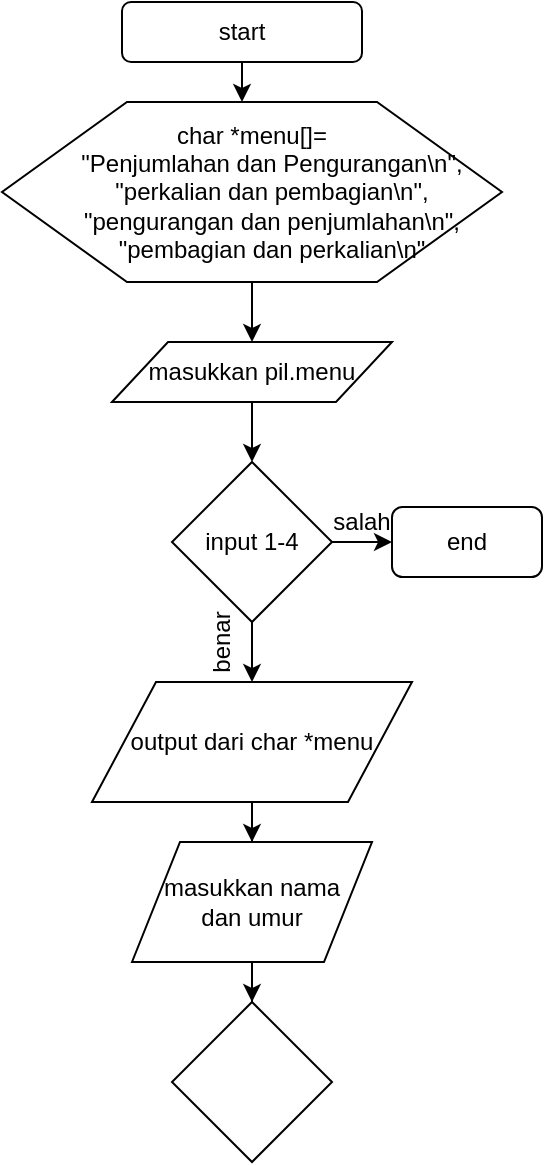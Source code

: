 <mxfile version="13.0.2" type="github">
  <diagram id="ebdJBXKXP5XJlpO1t2-k" name="Halaman-1">
    <mxGraphModel dx="868" dy="450" grid="1" gridSize="10" guides="1" tooltips="1" connect="1" arrows="1" fold="1" page="1" pageScale="1" pageWidth="850" pageHeight="1100" math="0" shadow="0">
      <root>
        <mxCell id="0" />
        <mxCell id="1" parent="0" />
        <mxCell id="0wTifhs9pVpjUrF7IxjW-2" style="edgeStyle=orthogonalEdgeStyle;rounded=0;orthogonalLoop=1;jettySize=auto;html=1;" edge="1" parent="1" source="0wTifhs9pVpjUrF7IxjW-1">
          <mxGeometry relative="1" as="geometry">
            <mxPoint x="130" y="90" as="targetPoint" />
          </mxGeometry>
        </mxCell>
        <mxCell id="0wTifhs9pVpjUrF7IxjW-1" value="start" style="rounded=1;whiteSpace=wrap;html=1;" vertex="1" parent="1">
          <mxGeometry x="70" y="40" width="120" height="30" as="geometry" />
        </mxCell>
        <mxCell id="0wTifhs9pVpjUrF7IxjW-6" style="edgeStyle=orthogonalEdgeStyle;rounded=0;orthogonalLoop=1;jettySize=auto;html=1;" edge="1" parent="1">
          <mxGeometry relative="1" as="geometry">
            <mxPoint x="130" y="240" as="targetPoint" />
            <mxPoint x="130" y="210" as="sourcePoint" />
          </mxGeometry>
        </mxCell>
        <mxCell id="0wTifhs9pVpjUrF7IxjW-21" style="edgeStyle=orthogonalEdgeStyle;rounded=0;orthogonalLoop=1;jettySize=auto;html=1;" edge="1" parent="1" source="0wTifhs9pVpjUrF7IxjW-7" target="0wTifhs9pVpjUrF7IxjW-22">
          <mxGeometry relative="1" as="geometry">
            <mxPoint x="135" y="470" as="targetPoint" />
          </mxGeometry>
        </mxCell>
        <mxCell id="0wTifhs9pVpjUrF7IxjW-7" value="output dari char *menu" style="shape=parallelogram;perimeter=parallelogramPerimeter;whiteSpace=wrap;html=1;" vertex="1" parent="1">
          <mxGeometry x="55" y="380" width="160" height="60" as="geometry" />
        </mxCell>
        <mxCell id="0wTifhs9pVpjUrF7IxjW-9" style="edgeStyle=orthogonalEdgeStyle;rounded=0;orthogonalLoop=1;jettySize=auto;html=1;" edge="1" parent="1" source="0wTifhs9pVpjUrF7IxjW-8">
          <mxGeometry relative="1" as="geometry">
            <mxPoint x="135" y="210" as="targetPoint" />
          </mxGeometry>
        </mxCell>
        <mxCell id="0wTifhs9pVpjUrF7IxjW-8" value="&lt;div&gt;char *menu[]=&lt;/div&gt;&lt;div&gt;&amp;nbsp; &amp;nbsp; &amp;nbsp; &quot;Penjumlahan dan Pengurangan\n&quot;,&lt;/div&gt;&lt;div&gt;&amp;nbsp; &amp;nbsp; &amp;nbsp; &quot;perkalian dan pembagian\n&quot;,&lt;/div&gt;&lt;div&gt;&amp;nbsp; &amp;nbsp; &amp;nbsp; &quot;pengurangan dan penjumlahan\n&quot;,&lt;/div&gt;&lt;div&gt;&amp;nbsp; &amp;nbsp; &amp;nbsp; &quot;pembagian dan perkalian\n&quot;&lt;/div&gt;" style="shape=hexagon;perimeter=hexagonPerimeter2;whiteSpace=wrap;html=1;" vertex="1" parent="1">
          <mxGeometry x="10" y="90" width="250" height="90" as="geometry" />
        </mxCell>
        <mxCell id="0wTifhs9pVpjUrF7IxjW-12" style="edgeStyle=orthogonalEdgeStyle;rounded=0;orthogonalLoop=1;jettySize=auto;html=1;" edge="1" parent="1" source="0wTifhs9pVpjUrF7IxjW-10">
          <mxGeometry relative="1" as="geometry">
            <mxPoint x="135" y="270" as="targetPoint" />
          </mxGeometry>
        </mxCell>
        <mxCell id="0wTifhs9pVpjUrF7IxjW-10" value="masukkan pil.menu" style="shape=parallelogram;perimeter=parallelogramPerimeter;whiteSpace=wrap;html=1;" vertex="1" parent="1">
          <mxGeometry x="65" y="210" width="140" height="30" as="geometry" />
        </mxCell>
        <mxCell id="0wTifhs9pVpjUrF7IxjW-15" style="edgeStyle=orthogonalEdgeStyle;rounded=0;orthogonalLoop=1;jettySize=auto;html=1;entryX=0.5;entryY=0;entryDx=0;entryDy=0;" edge="1" parent="1" source="0wTifhs9pVpjUrF7IxjW-13" target="0wTifhs9pVpjUrF7IxjW-7">
          <mxGeometry relative="1" as="geometry" />
        </mxCell>
        <mxCell id="0wTifhs9pVpjUrF7IxjW-18" style="edgeStyle=orthogonalEdgeStyle;rounded=0;orthogonalLoop=1;jettySize=auto;html=1;" edge="1" parent="1" source="0wTifhs9pVpjUrF7IxjW-13" target="0wTifhs9pVpjUrF7IxjW-16">
          <mxGeometry relative="1" as="geometry" />
        </mxCell>
        <mxCell id="0wTifhs9pVpjUrF7IxjW-13" value="input 1-4" style="rhombus;whiteSpace=wrap;html=1;" vertex="1" parent="1">
          <mxGeometry x="95" y="270" width="80" height="80" as="geometry" />
        </mxCell>
        <mxCell id="0wTifhs9pVpjUrF7IxjW-16" value="end" style="rounded=1;whiteSpace=wrap;html=1;" vertex="1" parent="1">
          <mxGeometry x="205" y="292.5" width="75" height="35" as="geometry" />
        </mxCell>
        <mxCell id="0wTifhs9pVpjUrF7IxjW-19" value="salah" style="text;html=1;strokeColor=none;fillColor=none;align=center;verticalAlign=middle;whiteSpace=wrap;rounded=0;" vertex="1" parent="1">
          <mxGeometry x="170" y="290" width="40" height="20" as="geometry" />
        </mxCell>
        <mxCell id="0wTifhs9pVpjUrF7IxjW-20" value="benar" style="text;html=1;strokeColor=none;fillColor=none;align=center;verticalAlign=middle;whiteSpace=wrap;rounded=0;rotation=-90;" vertex="1" parent="1">
          <mxGeometry x="100" y="350" width="40" height="20" as="geometry" />
        </mxCell>
        <mxCell id="0wTifhs9pVpjUrF7IxjW-23" style="edgeStyle=orthogonalEdgeStyle;rounded=0;orthogonalLoop=1;jettySize=auto;html=1;" edge="1" parent="1" source="0wTifhs9pVpjUrF7IxjW-22" target="0wTifhs9pVpjUrF7IxjW-24">
          <mxGeometry relative="1" as="geometry">
            <mxPoint x="135" y="550" as="targetPoint" />
          </mxGeometry>
        </mxCell>
        <mxCell id="0wTifhs9pVpjUrF7IxjW-22" value="masukkan nama&lt;br&gt;dan umur" style="shape=parallelogram;perimeter=parallelogramPerimeter;whiteSpace=wrap;html=1;" vertex="1" parent="1">
          <mxGeometry x="75" y="460" width="120" height="60" as="geometry" />
        </mxCell>
        <mxCell id="0wTifhs9pVpjUrF7IxjW-24" value="" style="rhombus;whiteSpace=wrap;html=1;" vertex="1" parent="1">
          <mxGeometry x="95" y="540" width="80" height="80" as="geometry" />
        </mxCell>
      </root>
    </mxGraphModel>
  </diagram>
</mxfile>
